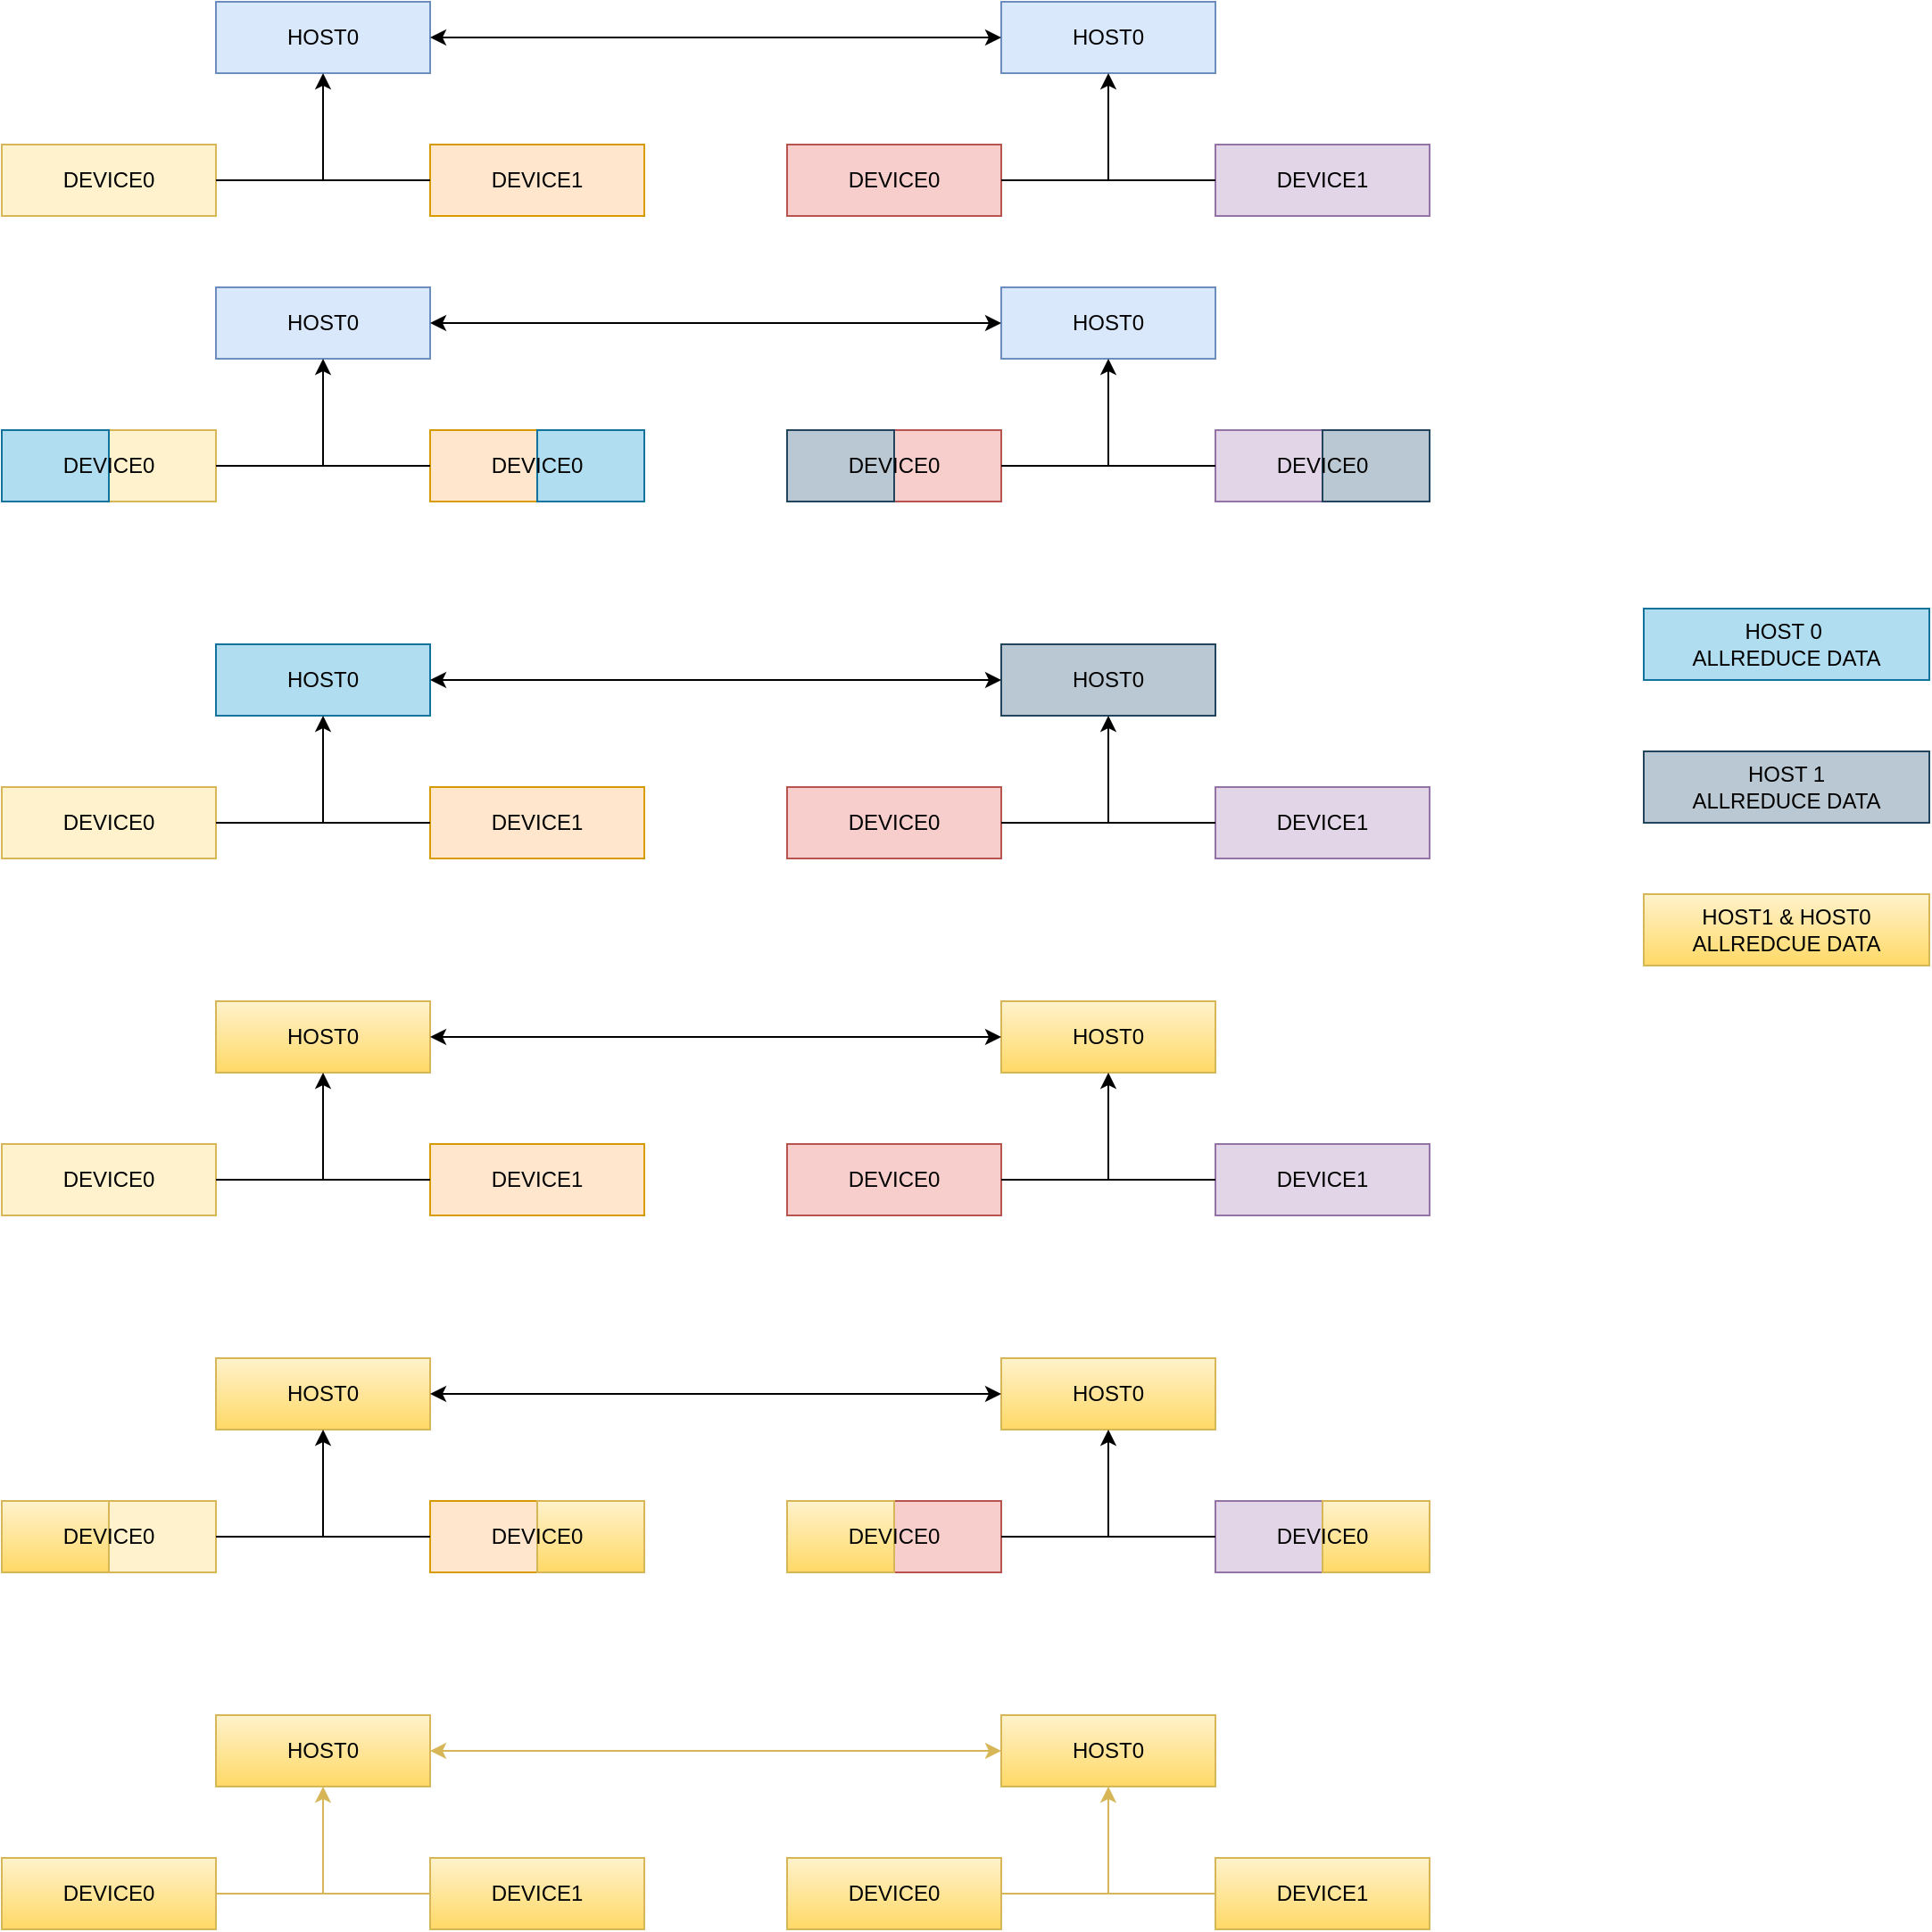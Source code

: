 <mxfile version="21.0.10" type="github">
  <diagram name="Page-1" id="IN5KOphWP4brI4Fn7Mhz">
    <mxGraphModel dx="2358" dy="1240" grid="1" gridSize="10" guides="1" tooltips="1" connect="1" arrows="1" fold="1" page="1" pageScale="1" pageWidth="850" pageHeight="1100" math="0" shadow="0">
      <root>
        <mxCell id="0" />
        <mxCell id="1" parent="0" />
        <mxCell id="TMz_vQ8sh0-HpBH7fFBJ-1" value="DEVICE0" style="rounded=0;whiteSpace=wrap;html=1;fillColor=#fff2cc;strokeColor=#d6b656;" vertex="1" parent="1">
          <mxGeometry y="100" width="120" height="40" as="geometry" />
        </mxCell>
        <mxCell id="TMz_vQ8sh0-HpBH7fFBJ-2" value="DEVICE1" style="rounded=0;whiteSpace=wrap;html=1;fillColor=#ffe6cc;strokeColor=#d79b00;" vertex="1" parent="1">
          <mxGeometry x="240" y="100" width="120" height="40" as="geometry" />
        </mxCell>
        <mxCell id="TMz_vQ8sh0-HpBH7fFBJ-3" value="HOST0" style="rounded=0;whiteSpace=wrap;html=1;fillColor=#dae8fc;strokeColor=#6c8ebf;" vertex="1" parent="1">
          <mxGeometry x="120" y="20" width="120" height="40" as="geometry" />
        </mxCell>
        <mxCell id="TMz_vQ8sh0-HpBH7fFBJ-4" value="DEVICE0" style="rounded=0;whiteSpace=wrap;html=1;fillColor=#f8cecc;strokeColor=#b85450;" vertex="1" parent="1">
          <mxGeometry x="440" y="100" width="120" height="40" as="geometry" />
        </mxCell>
        <mxCell id="TMz_vQ8sh0-HpBH7fFBJ-5" value="DEVICE1" style="rounded=0;whiteSpace=wrap;html=1;fillColor=#e1d5e7;strokeColor=#9673a6;" vertex="1" parent="1">
          <mxGeometry x="680" y="100" width="120" height="40" as="geometry" />
        </mxCell>
        <mxCell id="TMz_vQ8sh0-HpBH7fFBJ-6" value="HOST0" style="rounded=0;whiteSpace=wrap;html=1;fillColor=#dae8fc;strokeColor=#6c8ebf;" vertex="1" parent="1">
          <mxGeometry x="560" y="20" width="120" height="40" as="geometry" />
        </mxCell>
        <mxCell id="TMz_vQ8sh0-HpBH7fFBJ-19" value="" style="endArrow=none;html=1;rounded=0;exitX=1;exitY=0.5;exitDx=0;exitDy=0;entryX=0;entryY=0.5;entryDx=0;entryDy=0;" edge="1" parent="1" source="TMz_vQ8sh0-HpBH7fFBJ-1" target="TMz_vQ8sh0-HpBH7fFBJ-2">
          <mxGeometry width="50" height="50" relative="1" as="geometry">
            <mxPoint x="400" y="130" as="sourcePoint" />
            <mxPoint x="450" y="80" as="targetPoint" />
          </mxGeometry>
        </mxCell>
        <mxCell id="TMz_vQ8sh0-HpBH7fFBJ-20" value="" style="endArrow=classic;html=1;rounded=0;entryX=0.5;entryY=1;entryDx=0;entryDy=0;" edge="1" parent="1" target="TMz_vQ8sh0-HpBH7fFBJ-3">
          <mxGeometry width="50" height="50" relative="1" as="geometry">
            <mxPoint x="180" y="120" as="sourcePoint" />
            <mxPoint x="450" y="80" as="targetPoint" />
          </mxGeometry>
        </mxCell>
        <mxCell id="TMz_vQ8sh0-HpBH7fFBJ-21" value="" style="endArrow=none;html=1;rounded=0;exitX=1;exitY=0.5;exitDx=0;exitDy=0;entryX=0;entryY=0.5;entryDx=0;entryDy=0;" edge="1" parent="1">
          <mxGeometry width="50" height="50" relative="1" as="geometry">
            <mxPoint x="560" y="120" as="sourcePoint" />
            <mxPoint x="680" y="120" as="targetPoint" />
          </mxGeometry>
        </mxCell>
        <mxCell id="TMz_vQ8sh0-HpBH7fFBJ-22" value="" style="endArrow=classic;html=1;rounded=0;entryX=0.5;entryY=1;entryDx=0;entryDy=0;" edge="1" parent="1">
          <mxGeometry width="50" height="50" relative="1" as="geometry">
            <mxPoint x="620" y="120" as="sourcePoint" />
            <mxPoint x="620" y="60" as="targetPoint" />
          </mxGeometry>
        </mxCell>
        <mxCell id="TMz_vQ8sh0-HpBH7fFBJ-23" value="" style="endArrow=classic;startArrow=classic;html=1;rounded=0;entryX=0;entryY=0.5;entryDx=0;entryDy=0;exitX=1;exitY=0.5;exitDx=0;exitDy=0;" edge="1" parent="1" source="TMz_vQ8sh0-HpBH7fFBJ-3" target="TMz_vQ8sh0-HpBH7fFBJ-6">
          <mxGeometry width="50" height="50" relative="1" as="geometry">
            <mxPoint x="400" y="130" as="sourcePoint" />
            <mxPoint x="450" y="80" as="targetPoint" />
          </mxGeometry>
        </mxCell>
        <mxCell id="TMz_vQ8sh0-HpBH7fFBJ-24" value="" style="rounded=0;whiteSpace=wrap;html=1;fillColor=#fff2cc;strokeColor=#d6b656;" vertex="1" parent="1">
          <mxGeometry y="260" width="120" height="40" as="geometry" />
        </mxCell>
        <mxCell id="TMz_vQ8sh0-HpBH7fFBJ-25" value="" style="rounded=0;whiteSpace=wrap;html=1;fillColor=#ffe6cc;strokeColor=#d79b00;" vertex="1" parent="1">
          <mxGeometry x="240" y="260" width="120" height="40" as="geometry" />
        </mxCell>
        <mxCell id="TMz_vQ8sh0-HpBH7fFBJ-26" value="HOST0" style="rounded=0;whiteSpace=wrap;html=1;fillColor=#dae8fc;strokeColor=#6c8ebf;" vertex="1" parent="1">
          <mxGeometry x="120" y="180" width="120" height="40" as="geometry" />
        </mxCell>
        <mxCell id="TMz_vQ8sh0-HpBH7fFBJ-27" value="" style="rounded=0;whiteSpace=wrap;html=1;fillColor=#f8cecc;strokeColor=#b85450;" vertex="1" parent="1">
          <mxGeometry x="440" y="260" width="120" height="40" as="geometry" />
        </mxCell>
        <mxCell id="TMz_vQ8sh0-HpBH7fFBJ-28" value="" style="rounded=0;whiteSpace=wrap;html=1;fillColor=#e1d5e7;strokeColor=#9673a6;" vertex="1" parent="1">
          <mxGeometry x="680" y="260" width="120" height="40" as="geometry" />
        </mxCell>
        <mxCell id="TMz_vQ8sh0-HpBH7fFBJ-29" value="HOST0" style="rounded=0;whiteSpace=wrap;html=1;fillColor=#dae8fc;strokeColor=#6c8ebf;" vertex="1" parent="1">
          <mxGeometry x="560" y="180" width="120" height="40" as="geometry" />
        </mxCell>
        <mxCell id="TMz_vQ8sh0-HpBH7fFBJ-30" value="" style="endArrow=none;html=1;rounded=0;exitX=1;exitY=0.5;exitDx=0;exitDy=0;entryX=0;entryY=0.5;entryDx=0;entryDy=0;" edge="1" parent="1" source="TMz_vQ8sh0-HpBH7fFBJ-24" target="TMz_vQ8sh0-HpBH7fFBJ-25">
          <mxGeometry width="50" height="50" relative="1" as="geometry">
            <mxPoint x="400" y="290" as="sourcePoint" />
            <mxPoint x="450" y="240" as="targetPoint" />
          </mxGeometry>
        </mxCell>
        <mxCell id="TMz_vQ8sh0-HpBH7fFBJ-31" value="" style="endArrow=classic;html=1;rounded=0;entryX=0.5;entryY=1;entryDx=0;entryDy=0;" edge="1" parent="1" target="TMz_vQ8sh0-HpBH7fFBJ-26">
          <mxGeometry width="50" height="50" relative="1" as="geometry">
            <mxPoint x="180" y="280" as="sourcePoint" />
            <mxPoint x="450" y="240" as="targetPoint" />
          </mxGeometry>
        </mxCell>
        <mxCell id="TMz_vQ8sh0-HpBH7fFBJ-32" value="" style="endArrow=none;html=1;rounded=0;exitX=1;exitY=0.5;exitDx=0;exitDy=0;entryX=0;entryY=0.5;entryDx=0;entryDy=0;" edge="1" parent="1">
          <mxGeometry width="50" height="50" relative="1" as="geometry">
            <mxPoint x="560" y="280" as="sourcePoint" />
            <mxPoint x="680" y="280" as="targetPoint" />
          </mxGeometry>
        </mxCell>
        <mxCell id="TMz_vQ8sh0-HpBH7fFBJ-33" value="" style="endArrow=classic;html=1;rounded=0;entryX=0.5;entryY=1;entryDx=0;entryDy=0;" edge="1" parent="1">
          <mxGeometry width="50" height="50" relative="1" as="geometry">
            <mxPoint x="620" y="280" as="sourcePoint" />
            <mxPoint x="620" y="220" as="targetPoint" />
          </mxGeometry>
        </mxCell>
        <mxCell id="TMz_vQ8sh0-HpBH7fFBJ-34" value="" style="endArrow=classic;startArrow=classic;html=1;rounded=0;entryX=0;entryY=0.5;entryDx=0;entryDy=0;exitX=1;exitY=0.5;exitDx=0;exitDy=0;" edge="1" parent="1" source="TMz_vQ8sh0-HpBH7fFBJ-26" target="TMz_vQ8sh0-HpBH7fFBJ-29">
          <mxGeometry width="50" height="50" relative="1" as="geometry">
            <mxPoint x="400" y="290" as="sourcePoint" />
            <mxPoint x="450" y="240" as="targetPoint" />
          </mxGeometry>
        </mxCell>
        <mxCell id="TMz_vQ8sh0-HpBH7fFBJ-36" value="" style="rounded=0;whiteSpace=wrap;html=1;fillColor=#b1ddf0;strokeColor=#10739e;" vertex="1" parent="1">
          <mxGeometry y="260" width="60" height="40" as="geometry" />
        </mxCell>
        <mxCell id="TMz_vQ8sh0-HpBH7fFBJ-37" value="" style="rounded=0;whiteSpace=wrap;html=1;fillColor=#b1ddf0;strokeColor=#10739e;" vertex="1" parent="1">
          <mxGeometry x="300" y="260" width="60" height="40" as="geometry" />
        </mxCell>
        <mxCell id="TMz_vQ8sh0-HpBH7fFBJ-38" value="" style="rounded=0;whiteSpace=wrap;html=1;fillColor=#bac8d3;strokeColor=#23445d;" vertex="1" parent="1">
          <mxGeometry x="440" y="260" width="60" height="40" as="geometry" />
        </mxCell>
        <mxCell id="TMz_vQ8sh0-HpBH7fFBJ-39" value="" style="rounded=0;whiteSpace=wrap;html=1;fillColor=#bac8d3;strokeColor=#23445d;" vertex="1" parent="1">
          <mxGeometry x="740" y="260" width="60" height="40" as="geometry" />
        </mxCell>
        <mxCell id="TMz_vQ8sh0-HpBH7fFBJ-40" value="DEVICE0" style="text;html=1;strokeColor=none;fillColor=none;align=center;verticalAlign=middle;whiteSpace=wrap;rounded=0;" vertex="1" parent="1">
          <mxGeometry x="30" y="265" width="60" height="30" as="geometry" />
        </mxCell>
        <mxCell id="TMz_vQ8sh0-HpBH7fFBJ-41" value="DEVICE0" style="text;html=1;strokeColor=none;fillColor=none;align=center;verticalAlign=middle;whiteSpace=wrap;rounded=0;" vertex="1" parent="1">
          <mxGeometry x="270" y="265" width="60" height="30" as="geometry" />
        </mxCell>
        <mxCell id="TMz_vQ8sh0-HpBH7fFBJ-42" value="DEVICE0" style="text;html=1;strokeColor=none;fillColor=none;align=center;verticalAlign=middle;whiteSpace=wrap;rounded=0;" vertex="1" parent="1">
          <mxGeometry x="470" y="265" width="60" height="30" as="geometry" />
        </mxCell>
        <mxCell id="TMz_vQ8sh0-HpBH7fFBJ-43" value="DEVICE0" style="text;html=1;strokeColor=none;fillColor=none;align=center;verticalAlign=middle;whiteSpace=wrap;rounded=0;" vertex="1" parent="1">
          <mxGeometry x="710" y="265" width="60" height="30" as="geometry" />
        </mxCell>
        <mxCell id="TMz_vQ8sh0-HpBH7fFBJ-44" value="DEVICE0" style="rounded=0;whiteSpace=wrap;html=1;fillColor=#fff2cc;strokeColor=#d6b656;" vertex="1" parent="1">
          <mxGeometry y="460" width="120" height="40" as="geometry" />
        </mxCell>
        <mxCell id="TMz_vQ8sh0-HpBH7fFBJ-45" value="DEVICE1" style="rounded=0;whiteSpace=wrap;html=1;fillColor=#ffe6cc;strokeColor=#d79b00;" vertex="1" parent="1">
          <mxGeometry x="240" y="460" width="120" height="40" as="geometry" />
        </mxCell>
        <mxCell id="TMz_vQ8sh0-HpBH7fFBJ-46" value="HOST0" style="rounded=0;whiteSpace=wrap;html=1;fillColor=#b1ddf0;strokeColor=#10739e;" vertex="1" parent="1">
          <mxGeometry x="120" y="380" width="120" height="40" as="geometry" />
        </mxCell>
        <mxCell id="TMz_vQ8sh0-HpBH7fFBJ-47" value="DEVICE0" style="rounded=0;whiteSpace=wrap;html=1;fillColor=#f8cecc;strokeColor=#b85450;" vertex="1" parent="1">
          <mxGeometry x="440" y="460" width="120" height="40" as="geometry" />
        </mxCell>
        <mxCell id="TMz_vQ8sh0-HpBH7fFBJ-48" value="DEVICE1" style="rounded=0;whiteSpace=wrap;html=1;fillColor=#e1d5e7;strokeColor=#9673a6;" vertex="1" parent="1">
          <mxGeometry x="680" y="460" width="120" height="40" as="geometry" />
        </mxCell>
        <mxCell id="TMz_vQ8sh0-HpBH7fFBJ-49" value="HOST0" style="rounded=0;whiteSpace=wrap;html=1;fillColor=#bac8d3;strokeColor=#23445d;" vertex="1" parent="1">
          <mxGeometry x="560" y="380" width="120" height="40" as="geometry" />
        </mxCell>
        <mxCell id="TMz_vQ8sh0-HpBH7fFBJ-50" value="" style="endArrow=none;html=1;rounded=0;exitX=1;exitY=0.5;exitDx=0;exitDy=0;entryX=0;entryY=0.5;entryDx=0;entryDy=0;" edge="1" parent="1" source="TMz_vQ8sh0-HpBH7fFBJ-44" target="TMz_vQ8sh0-HpBH7fFBJ-45">
          <mxGeometry width="50" height="50" relative="1" as="geometry">
            <mxPoint x="400" y="490" as="sourcePoint" />
            <mxPoint x="450" y="440" as="targetPoint" />
          </mxGeometry>
        </mxCell>
        <mxCell id="TMz_vQ8sh0-HpBH7fFBJ-51" value="" style="endArrow=classic;html=1;rounded=0;entryX=0.5;entryY=1;entryDx=0;entryDy=0;" edge="1" parent="1" target="TMz_vQ8sh0-HpBH7fFBJ-46">
          <mxGeometry width="50" height="50" relative="1" as="geometry">
            <mxPoint x="180" y="480" as="sourcePoint" />
            <mxPoint x="450" y="440" as="targetPoint" />
          </mxGeometry>
        </mxCell>
        <mxCell id="TMz_vQ8sh0-HpBH7fFBJ-52" value="" style="endArrow=none;html=1;rounded=0;exitX=1;exitY=0.5;exitDx=0;exitDy=0;entryX=0;entryY=0.5;entryDx=0;entryDy=0;" edge="1" parent="1">
          <mxGeometry width="50" height="50" relative="1" as="geometry">
            <mxPoint x="560" y="480" as="sourcePoint" />
            <mxPoint x="680" y="480" as="targetPoint" />
          </mxGeometry>
        </mxCell>
        <mxCell id="TMz_vQ8sh0-HpBH7fFBJ-53" value="" style="endArrow=classic;html=1;rounded=0;entryX=0.5;entryY=1;entryDx=0;entryDy=0;" edge="1" parent="1">
          <mxGeometry width="50" height="50" relative="1" as="geometry">
            <mxPoint x="620" y="480" as="sourcePoint" />
            <mxPoint x="620" y="420" as="targetPoint" />
          </mxGeometry>
        </mxCell>
        <mxCell id="TMz_vQ8sh0-HpBH7fFBJ-54" value="" style="endArrow=classic;startArrow=classic;html=1;rounded=0;entryX=0;entryY=0.5;entryDx=0;entryDy=0;exitX=1;exitY=0.5;exitDx=0;exitDy=0;" edge="1" parent="1" source="TMz_vQ8sh0-HpBH7fFBJ-46" target="TMz_vQ8sh0-HpBH7fFBJ-49">
          <mxGeometry width="50" height="50" relative="1" as="geometry">
            <mxPoint x="400" y="490" as="sourcePoint" />
            <mxPoint x="450" y="440" as="targetPoint" />
          </mxGeometry>
        </mxCell>
        <mxCell id="TMz_vQ8sh0-HpBH7fFBJ-55" value="DEVICE0" style="rounded=0;whiteSpace=wrap;html=1;fillColor=#fff2cc;strokeColor=#d6b656;" vertex="1" parent="1">
          <mxGeometry y="660" width="120" height="40" as="geometry" />
        </mxCell>
        <mxCell id="TMz_vQ8sh0-HpBH7fFBJ-56" value="DEVICE1" style="rounded=0;whiteSpace=wrap;html=1;fillColor=#ffe6cc;strokeColor=#d79b00;" vertex="1" parent="1">
          <mxGeometry x="240" y="660" width="120" height="40" as="geometry" />
        </mxCell>
        <mxCell id="TMz_vQ8sh0-HpBH7fFBJ-57" value="HOST0" style="rounded=0;whiteSpace=wrap;html=1;fillColor=#fff2cc;strokeColor=#d6b656;gradientColor=#ffd966;" vertex="1" parent="1">
          <mxGeometry x="120" y="580" width="120" height="40" as="geometry" />
        </mxCell>
        <mxCell id="TMz_vQ8sh0-HpBH7fFBJ-58" value="DEVICE0" style="rounded=0;whiteSpace=wrap;html=1;fillColor=#f8cecc;strokeColor=#b85450;" vertex="1" parent="1">
          <mxGeometry x="440" y="660" width="120" height="40" as="geometry" />
        </mxCell>
        <mxCell id="TMz_vQ8sh0-HpBH7fFBJ-59" value="DEVICE1" style="rounded=0;whiteSpace=wrap;html=1;fillColor=#e1d5e7;strokeColor=#9673a6;" vertex="1" parent="1">
          <mxGeometry x="680" y="660" width="120" height="40" as="geometry" />
        </mxCell>
        <mxCell id="TMz_vQ8sh0-HpBH7fFBJ-60" value="HOST0" style="rounded=0;whiteSpace=wrap;html=1;fillColor=#fff2cc;strokeColor=#d6b656;gradientColor=#ffd966;" vertex="1" parent="1">
          <mxGeometry x="560" y="580" width="120" height="40" as="geometry" />
        </mxCell>
        <mxCell id="TMz_vQ8sh0-HpBH7fFBJ-61" value="" style="endArrow=none;html=1;rounded=0;exitX=1;exitY=0.5;exitDx=0;exitDy=0;entryX=0;entryY=0.5;entryDx=0;entryDy=0;" edge="1" parent="1" source="TMz_vQ8sh0-HpBH7fFBJ-55" target="TMz_vQ8sh0-HpBH7fFBJ-56">
          <mxGeometry width="50" height="50" relative="1" as="geometry">
            <mxPoint x="400" y="690" as="sourcePoint" />
            <mxPoint x="450" y="640" as="targetPoint" />
          </mxGeometry>
        </mxCell>
        <mxCell id="TMz_vQ8sh0-HpBH7fFBJ-62" value="" style="endArrow=classic;html=1;rounded=0;entryX=0.5;entryY=1;entryDx=0;entryDy=0;" edge="1" parent="1" target="TMz_vQ8sh0-HpBH7fFBJ-57">
          <mxGeometry width="50" height="50" relative="1" as="geometry">
            <mxPoint x="180" y="680" as="sourcePoint" />
            <mxPoint x="450" y="640" as="targetPoint" />
          </mxGeometry>
        </mxCell>
        <mxCell id="TMz_vQ8sh0-HpBH7fFBJ-63" value="" style="endArrow=none;html=1;rounded=0;exitX=1;exitY=0.5;exitDx=0;exitDy=0;entryX=0;entryY=0.5;entryDx=0;entryDy=0;" edge="1" parent="1">
          <mxGeometry width="50" height="50" relative="1" as="geometry">
            <mxPoint x="560" y="680" as="sourcePoint" />
            <mxPoint x="680" y="680" as="targetPoint" />
          </mxGeometry>
        </mxCell>
        <mxCell id="TMz_vQ8sh0-HpBH7fFBJ-64" value="" style="endArrow=classic;html=1;rounded=0;entryX=0.5;entryY=1;entryDx=0;entryDy=0;" edge="1" parent="1">
          <mxGeometry width="50" height="50" relative="1" as="geometry">
            <mxPoint x="620" y="680" as="sourcePoint" />
            <mxPoint x="620" y="620" as="targetPoint" />
          </mxGeometry>
        </mxCell>
        <mxCell id="TMz_vQ8sh0-HpBH7fFBJ-65" value="" style="endArrow=classic;startArrow=classic;html=1;rounded=0;entryX=0;entryY=0.5;entryDx=0;entryDy=0;exitX=1;exitY=0.5;exitDx=0;exitDy=0;" edge="1" parent="1" source="TMz_vQ8sh0-HpBH7fFBJ-57" target="TMz_vQ8sh0-HpBH7fFBJ-60">
          <mxGeometry width="50" height="50" relative="1" as="geometry">
            <mxPoint x="400" y="690" as="sourcePoint" />
            <mxPoint x="450" y="640" as="targetPoint" />
          </mxGeometry>
        </mxCell>
        <mxCell id="TMz_vQ8sh0-HpBH7fFBJ-66" value="" style="rounded=0;whiteSpace=wrap;html=1;fillColor=#fff2cc;strokeColor=#d6b656;" vertex="1" parent="1">
          <mxGeometry y="860" width="120" height="40" as="geometry" />
        </mxCell>
        <mxCell id="TMz_vQ8sh0-HpBH7fFBJ-67" value="" style="rounded=0;whiteSpace=wrap;html=1;fillColor=#ffe6cc;strokeColor=#d79b00;" vertex="1" parent="1">
          <mxGeometry x="240" y="860" width="120" height="40" as="geometry" />
        </mxCell>
        <mxCell id="TMz_vQ8sh0-HpBH7fFBJ-68" value="HOST0" style="rounded=0;whiteSpace=wrap;html=1;fillColor=#fff2cc;strokeColor=#d6b656;gradientColor=#ffd966;" vertex="1" parent="1">
          <mxGeometry x="120" y="780" width="120" height="40" as="geometry" />
        </mxCell>
        <mxCell id="TMz_vQ8sh0-HpBH7fFBJ-69" value="" style="rounded=0;whiteSpace=wrap;html=1;fillColor=#f8cecc;strokeColor=#b85450;" vertex="1" parent="1">
          <mxGeometry x="440" y="860" width="120" height="40" as="geometry" />
        </mxCell>
        <mxCell id="TMz_vQ8sh0-HpBH7fFBJ-70" value="" style="rounded=0;whiteSpace=wrap;html=1;fillColor=#e1d5e7;strokeColor=#9673a6;" vertex="1" parent="1">
          <mxGeometry x="680" y="860" width="120" height="40" as="geometry" />
        </mxCell>
        <mxCell id="TMz_vQ8sh0-HpBH7fFBJ-71" value="HOST0" style="rounded=0;whiteSpace=wrap;html=1;fillColor=#fff2cc;strokeColor=#d6b656;gradientColor=#ffd966;" vertex="1" parent="1">
          <mxGeometry x="560" y="780" width="120" height="40" as="geometry" />
        </mxCell>
        <mxCell id="TMz_vQ8sh0-HpBH7fFBJ-72" value="" style="endArrow=none;html=1;rounded=0;exitX=1;exitY=0.5;exitDx=0;exitDy=0;entryX=0;entryY=0.5;entryDx=0;entryDy=0;" edge="1" parent="1" source="TMz_vQ8sh0-HpBH7fFBJ-66" target="TMz_vQ8sh0-HpBH7fFBJ-67">
          <mxGeometry width="50" height="50" relative="1" as="geometry">
            <mxPoint x="400" y="890" as="sourcePoint" />
            <mxPoint x="450" y="840" as="targetPoint" />
          </mxGeometry>
        </mxCell>
        <mxCell id="TMz_vQ8sh0-HpBH7fFBJ-73" value="" style="endArrow=classic;html=1;rounded=0;entryX=0.5;entryY=1;entryDx=0;entryDy=0;" edge="1" parent="1" target="TMz_vQ8sh0-HpBH7fFBJ-68">
          <mxGeometry width="50" height="50" relative="1" as="geometry">
            <mxPoint x="180" y="880" as="sourcePoint" />
            <mxPoint x="450" y="840" as="targetPoint" />
          </mxGeometry>
        </mxCell>
        <mxCell id="TMz_vQ8sh0-HpBH7fFBJ-74" value="" style="endArrow=none;html=1;rounded=0;exitX=1;exitY=0.5;exitDx=0;exitDy=0;entryX=0;entryY=0.5;entryDx=0;entryDy=0;" edge="1" parent="1">
          <mxGeometry width="50" height="50" relative="1" as="geometry">
            <mxPoint x="560" y="880" as="sourcePoint" />
            <mxPoint x="680" y="880" as="targetPoint" />
          </mxGeometry>
        </mxCell>
        <mxCell id="TMz_vQ8sh0-HpBH7fFBJ-75" value="" style="endArrow=classic;html=1;rounded=0;entryX=0.5;entryY=1;entryDx=0;entryDy=0;" edge="1" parent="1">
          <mxGeometry width="50" height="50" relative="1" as="geometry">
            <mxPoint x="620" y="880" as="sourcePoint" />
            <mxPoint x="620" y="820" as="targetPoint" />
          </mxGeometry>
        </mxCell>
        <mxCell id="TMz_vQ8sh0-HpBH7fFBJ-76" value="" style="endArrow=classic;startArrow=classic;html=1;rounded=0;entryX=0;entryY=0.5;entryDx=0;entryDy=0;exitX=1;exitY=0.5;exitDx=0;exitDy=0;" edge="1" parent="1" source="TMz_vQ8sh0-HpBH7fFBJ-68" target="TMz_vQ8sh0-HpBH7fFBJ-71">
          <mxGeometry width="50" height="50" relative="1" as="geometry">
            <mxPoint x="400" y="890" as="sourcePoint" />
            <mxPoint x="450" y="840" as="targetPoint" />
          </mxGeometry>
        </mxCell>
        <mxCell id="TMz_vQ8sh0-HpBH7fFBJ-77" value="" style="rounded=0;whiteSpace=wrap;html=1;fillColor=#fff2cc;strokeColor=#d6b656;gradientColor=#ffd966;" vertex="1" parent="1">
          <mxGeometry y="860" width="60" height="40" as="geometry" />
        </mxCell>
        <mxCell id="TMz_vQ8sh0-HpBH7fFBJ-78" value="" style="rounded=0;whiteSpace=wrap;html=1;fillColor=#fff2cc;strokeColor=#d6b656;gradientColor=#ffd966;" vertex="1" parent="1">
          <mxGeometry x="300" y="860" width="60" height="40" as="geometry" />
        </mxCell>
        <mxCell id="TMz_vQ8sh0-HpBH7fFBJ-79" value="" style="rounded=0;whiteSpace=wrap;html=1;fillColor=#fff2cc;strokeColor=#d6b656;gradientColor=#ffd966;" vertex="1" parent="1">
          <mxGeometry x="440" y="860" width="60" height="40" as="geometry" />
        </mxCell>
        <mxCell id="TMz_vQ8sh0-HpBH7fFBJ-80" value="" style="rounded=0;whiteSpace=wrap;html=1;fillColor=#fff2cc;strokeColor=#d6b656;gradientColor=#ffd966;" vertex="1" parent="1">
          <mxGeometry x="740" y="860" width="60" height="40" as="geometry" />
        </mxCell>
        <mxCell id="TMz_vQ8sh0-HpBH7fFBJ-81" value="DEVICE0" style="text;html=1;strokeColor=none;fillColor=none;align=center;verticalAlign=middle;whiteSpace=wrap;rounded=0;" vertex="1" parent="1">
          <mxGeometry x="30" y="865" width="60" height="30" as="geometry" />
        </mxCell>
        <mxCell id="TMz_vQ8sh0-HpBH7fFBJ-82" value="DEVICE0" style="text;html=1;strokeColor=none;fillColor=none;align=center;verticalAlign=middle;whiteSpace=wrap;rounded=0;" vertex="1" parent="1">
          <mxGeometry x="270" y="865" width="60" height="30" as="geometry" />
        </mxCell>
        <mxCell id="TMz_vQ8sh0-HpBH7fFBJ-83" value="DEVICE0" style="text;html=1;strokeColor=none;fillColor=none;align=center;verticalAlign=middle;whiteSpace=wrap;rounded=0;" vertex="1" parent="1">
          <mxGeometry x="470" y="865" width="60" height="30" as="geometry" />
        </mxCell>
        <mxCell id="TMz_vQ8sh0-HpBH7fFBJ-84" value="DEVICE0" style="text;html=1;strokeColor=none;fillColor=none;align=center;verticalAlign=middle;whiteSpace=wrap;rounded=0;" vertex="1" parent="1">
          <mxGeometry x="710" y="865" width="60" height="30" as="geometry" />
        </mxCell>
        <mxCell id="TMz_vQ8sh0-HpBH7fFBJ-85" value="DEVICE0" style="rounded=0;whiteSpace=wrap;html=1;fillColor=#fff2cc;strokeColor=#d6b656;gradientColor=#ffd966;" vertex="1" parent="1">
          <mxGeometry y="1060" width="120" height="40" as="geometry" />
        </mxCell>
        <mxCell id="TMz_vQ8sh0-HpBH7fFBJ-86" value="DEVICE1" style="rounded=0;whiteSpace=wrap;html=1;fillColor=#fff2cc;strokeColor=#d6b656;gradientColor=#ffd966;" vertex="1" parent="1">
          <mxGeometry x="240" y="1060" width="120" height="40" as="geometry" />
        </mxCell>
        <mxCell id="TMz_vQ8sh0-HpBH7fFBJ-87" value="HOST0" style="rounded=0;whiteSpace=wrap;html=1;fillColor=#fff2cc;strokeColor=#d6b656;gradientColor=#ffd966;" vertex="1" parent="1">
          <mxGeometry x="120" y="980" width="120" height="40" as="geometry" />
        </mxCell>
        <mxCell id="TMz_vQ8sh0-HpBH7fFBJ-88" value="DEVICE0" style="rounded=0;whiteSpace=wrap;html=1;fillColor=#fff2cc;strokeColor=#d6b656;gradientColor=#ffd966;" vertex="1" parent="1">
          <mxGeometry x="440" y="1060" width="120" height="40" as="geometry" />
        </mxCell>
        <mxCell id="TMz_vQ8sh0-HpBH7fFBJ-89" value="DEVICE1" style="rounded=0;whiteSpace=wrap;html=1;fillColor=#fff2cc;strokeColor=#d6b656;gradientColor=#ffd966;" vertex="1" parent="1">
          <mxGeometry x="680" y="1060" width="120" height="40" as="geometry" />
        </mxCell>
        <mxCell id="TMz_vQ8sh0-HpBH7fFBJ-90" value="HOST0" style="rounded=0;whiteSpace=wrap;html=1;fillColor=#fff2cc;strokeColor=#d6b656;gradientColor=#ffd966;" vertex="1" parent="1">
          <mxGeometry x="560" y="980" width="120" height="40" as="geometry" />
        </mxCell>
        <mxCell id="TMz_vQ8sh0-HpBH7fFBJ-91" value="" style="endArrow=none;html=1;rounded=0;exitX=1;exitY=0.5;exitDx=0;exitDy=0;entryX=0;entryY=0.5;entryDx=0;entryDy=0;fillColor=#fff2cc;gradientColor=#ffd966;strokeColor=#d6b656;" edge="1" parent="1" source="TMz_vQ8sh0-HpBH7fFBJ-85" target="TMz_vQ8sh0-HpBH7fFBJ-86">
          <mxGeometry width="50" height="50" relative="1" as="geometry">
            <mxPoint x="400" y="1090" as="sourcePoint" />
            <mxPoint x="450" y="1040" as="targetPoint" />
          </mxGeometry>
        </mxCell>
        <mxCell id="TMz_vQ8sh0-HpBH7fFBJ-92" value="" style="endArrow=classic;html=1;rounded=0;entryX=0.5;entryY=1;entryDx=0;entryDy=0;fillColor=#fff2cc;gradientColor=#ffd966;strokeColor=#d6b656;" edge="1" parent="1" target="TMz_vQ8sh0-HpBH7fFBJ-87">
          <mxGeometry width="50" height="50" relative="1" as="geometry">
            <mxPoint x="180" y="1080" as="sourcePoint" />
            <mxPoint x="450" y="1040" as="targetPoint" />
          </mxGeometry>
        </mxCell>
        <mxCell id="TMz_vQ8sh0-HpBH7fFBJ-93" value="" style="endArrow=none;html=1;rounded=0;exitX=1;exitY=0.5;exitDx=0;exitDy=0;entryX=0;entryY=0.5;entryDx=0;entryDy=0;fillColor=#fff2cc;gradientColor=#ffd966;strokeColor=#d6b656;" edge="1" parent="1">
          <mxGeometry width="50" height="50" relative="1" as="geometry">
            <mxPoint x="560" y="1080" as="sourcePoint" />
            <mxPoint x="680" y="1080" as="targetPoint" />
          </mxGeometry>
        </mxCell>
        <mxCell id="TMz_vQ8sh0-HpBH7fFBJ-94" value="" style="endArrow=classic;html=1;rounded=0;entryX=0.5;entryY=1;entryDx=0;entryDy=0;fillColor=#fff2cc;gradientColor=#ffd966;strokeColor=#d6b656;" edge="1" parent="1">
          <mxGeometry width="50" height="50" relative="1" as="geometry">
            <mxPoint x="620" y="1080" as="sourcePoint" />
            <mxPoint x="620" y="1020" as="targetPoint" />
          </mxGeometry>
        </mxCell>
        <mxCell id="TMz_vQ8sh0-HpBH7fFBJ-95" value="" style="endArrow=classic;startArrow=classic;html=1;rounded=0;entryX=0;entryY=0.5;entryDx=0;entryDy=0;exitX=1;exitY=0.5;exitDx=0;exitDy=0;fillColor=#fff2cc;gradientColor=#ffd966;strokeColor=#d6b656;" edge="1" parent="1" source="TMz_vQ8sh0-HpBH7fFBJ-87" target="TMz_vQ8sh0-HpBH7fFBJ-90">
          <mxGeometry width="50" height="50" relative="1" as="geometry">
            <mxPoint x="400" y="1090" as="sourcePoint" />
            <mxPoint x="450" y="1040" as="targetPoint" />
          </mxGeometry>
        </mxCell>
        <mxCell id="TMz_vQ8sh0-HpBH7fFBJ-96" value="HOST 0&amp;nbsp;&lt;br&gt;ALLREDUCE DATA" style="rounded=0;whiteSpace=wrap;html=1;fillColor=#b1ddf0;strokeColor=#10739e;" vertex="1" parent="1">
          <mxGeometry x="920" y="360" width="160" height="40" as="geometry" />
        </mxCell>
        <mxCell id="TMz_vQ8sh0-HpBH7fFBJ-97" value="HOST 1&lt;br style=&quot;border-color: var(--border-color);&quot;&gt;ALLREDUCE DATA" style="rounded=0;whiteSpace=wrap;html=1;fillColor=#bac8d3;strokeColor=#23445d;" vertex="1" parent="1">
          <mxGeometry x="920" y="440" width="160" height="40" as="geometry" />
        </mxCell>
        <mxCell id="TMz_vQ8sh0-HpBH7fFBJ-98" value="HOST1 &amp;amp; HOST0&lt;br&gt;ALLREDCUE DATA" style="rounded=0;whiteSpace=wrap;html=1;fillColor=#fff2cc;strokeColor=#d6b656;gradientColor=#ffd966;" vertex="1" parent="1">
          <mxGeometry x="920" y="520" width="160" height="40" as="geometry" />
        </mxCell>
      </root>
    </mxGraphModel>
  </diagram>
</mxfile>
